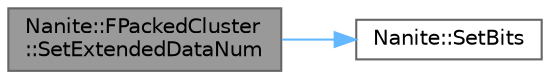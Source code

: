digraph "Nanite::FPackedCluster::SetExtendedDataNum"
{
 // INTERACTIVE_SVG=YES
 // LATEX_PDF_SIZE
  bgcolor="transparent";
  edge [fontname=Helvetica,fontsize=10,labelfontname=Helvetica,labelfontsize=10];
  node [fontname=Helvetica,fontsize=10,shape=box,height=0.2,width=0.4];
  rankdir="LR";
  Node1 [id="Node000001",label="Nanite::FPackedCluster\l::SetExtendedDataNum",height=0.2,width=0.4,color="gray40", fillcolor="grey60", style="filled", fontcolor="black",tooltip=" "];
  Node1 -> Node2 [id="edge1_Node000001_Node000002",color="steelblue1",style="solid",tooltip=" "];
  Node2 [id="Node000002",label="Nanite::SetBits",height=0.2,width=0.4,color="grey40", fillcolor="white", style="filled",URL="$d0/de2/namespaceNanite.html#ae48ac5a04c223a39d8dc5df17b6d7430",tooltip=" "];
}
